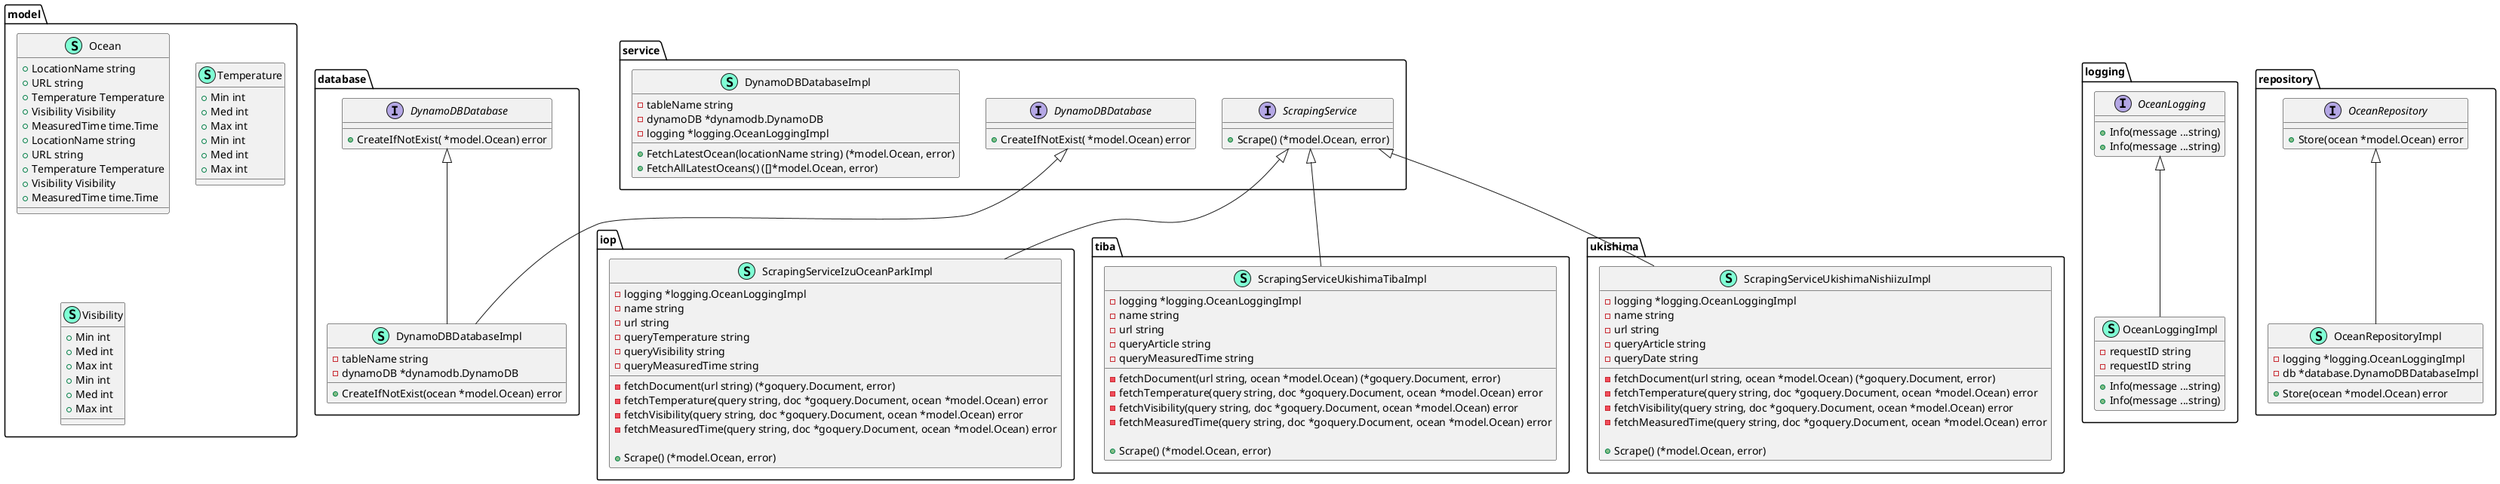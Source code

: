 @startuml
namespace database {
    interface DynamoDBDatabase  {
        + CreateIfNotExist( *model.Ocean) error

    }
    class DynamoDBDatabaseImpl << (S,Aquamarine) >> {
        - tableName string
        - dynamoDB *dynamodb.DynamoDB

        + CreateIfNotExist(ocean *model.Ocean) error

    }
}

"database.DynamoDBDatabase" <|-- "database.DynamoDBDatabaseImpl"
"service.DynamoDBDatabase" <|-- "database.DynamoDBDatabaseImpl"

namespace iop {
    class ScrapingServiceIzuOceanParkImpl << (S,Aquamarine) >> {
        - logging *logging.OceanLoggingImpl
        - name string
        - url string
        - queryTemperature string
        - queryVisibility string
        - queryMeasuredTime string

        - fetchDocument(url string) (*goquery.Document, error)
        - fetchTemperature(query string, doc *goquery.Document, ocean *model.Ocean) error
        - fetchVisibility(query string, doc *goquery.Document, ocean *model.Ocean) error
        - fetchMeasuredTime(query string, doc *goquery.Document, ocean *model.Ocean) error

        + Scrape() (*model.Ocean, error)

    }
}

"service.ScrapingService" <|-- "iop.ScrapingServiceIzuOceanParkImpl"

namespace logging {
    interface OceanLogging  {
        + Info(message ...string) 
        + Info(message ...string) 

    }
    class OceanLoggingImpl << (S,Aquamarine) >> {
        - requestID string
        - requestID string

        + Info(message ...string) 
        + Info(message ...string) 

    }
}

"logging.OceanLogging" <|-- "logging.OceanLoggingImpl"

namespace model {
    class Ocean << (S,Aquamarine) >> {
        + LocationName string
        + URL string
        + Temperature Temperature
        + Visibility Visibility
        + MeasuredTime time.Time
        + LocationName string
        + URL string
        + Temperature Temperature
        + Visibility Visibility
        + MeasuredTime time.Time

    }
    class Temperature << (S,Aquamarine) >> {
        + Min int
        + Med int
        + Max int
        + Min int
        + Med int
        + Max int

    }
    class Visibility << (S,Aquamarine) >> {
        + Min int
        + Med int
        + Max int
        + Min int
        + Med int
        + Max int

    }
}


namespace repository {
    interface OceanRepository  {
        + Store(ocean *model.Ocean) error

    }
    class OceanRepositoryImpl << (S,Aquamarine) >> {
        - logging *logging.OceanLoggingImpl
        - db *database.DynamoDBDatabaseImpl

        + Store(ocean *model.Ocean) error

    }
}

"repository.OceanRepository" <|-- "repository.OceanRepositoryImpl"

namespace service {
    interface DynamoDBDatabase  {
        + CreateIfNotExist( *model.Ocean) error

    }
    class DynamoDBDatabaseImpl << (S,Aquamarine) >> {
        - tableName string
        - dynamoDB *dynamodb.DynamoDB
        - logging *logging.OceanLoggingImpl

        + FetchLatestOcean(locationName string) (*model.Ocean, error)
        + FetchAllLatestOceans() ([]*model.Ocean, error)

    }
    interface ScrapingService  {
        + Scrape() (*model.Ocean, error)

    }
}


namespace tiba {
    class ScrapingServiceUkishimaTibaImpl << (S,Aquamarine) >> {
        - logging *logging.OceanLoggingImpl
        - name string
        - url string
        - queryArticle string
        - queryMeasuredTime string

        - fetchDocument(url string, ocean *model.Ocean) (*goquery.Document, error)
        - fetchTemperature(query string, doc *goquery.Document, ocean *model.Ocean) error
        - fetchVisibility(query string, doc *goquery.Document, ocean *model.Ocean) error
        - fetchMeasuredTime(query string, doc *goquery.Document, ocean *model.Ocean) error

        + Scrape() (*model.Ocean, error)

    }
}

"service.ScrapingService" <|-- "tiba.ScrapingServiceUkishimaTibaImpl"

namespace ukishima {
    class ScrapingServiceUkishimaNishiizuImpl << (S,Aquamarine) >> {
        - logging *logging.OceanLoggingImpl
        - name string
        - url string
        - queryArticle string
        - queryDate string

        - fetchDocument(url string, ocean *model.Ocean) (*goquery.Document, error)
        - fetchTemperature(query string, doc *goquery.Document, ocean *model.Ocean) error
        - fetchVisibility(query string, doc *goquery.Document, ocean *model.Ocean) error
        - fetchMeasuredTime(query string, doc *goquery.Document, ocean *model.Ocean) error

        + Scrape() (*model.Ocean, error)

    }
}

"service.ScrapingService" <|-- "ukishima.ScrapingServiceUkishimaNishiizuImpl"

@enduml
